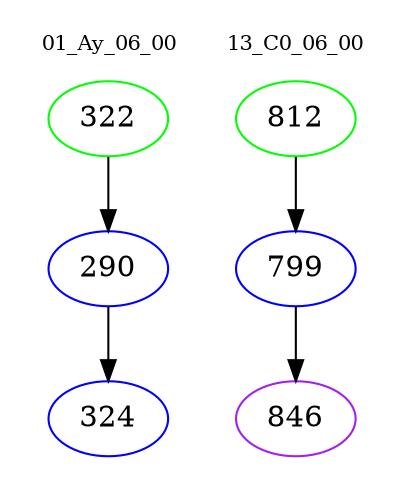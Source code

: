 digraph{
subgraph cluster_0 {
color = white
label = "01_Ay_06_00";
fontsize=10;
T0_322 [label="322", color="green"]
T0_322 -> T0_290 [color="black"]
T0_290 [label="290", color="blue"]
T0_290 -> T0_324 [color="black"]
T0_324 [label="324", color="blue"]
}
subgraph cluster_1 {
color = white
label = "13_C0_06_00";
fontsize=10;
T1_812 [label="812", color="green"]
T1_812 -> T1_799 [color="black"]
T1_799 [label="799", color="blue"]
T1_799 -> T1_846 [color="black"]
T1_846 [label="846", color="purple"]
}
}
